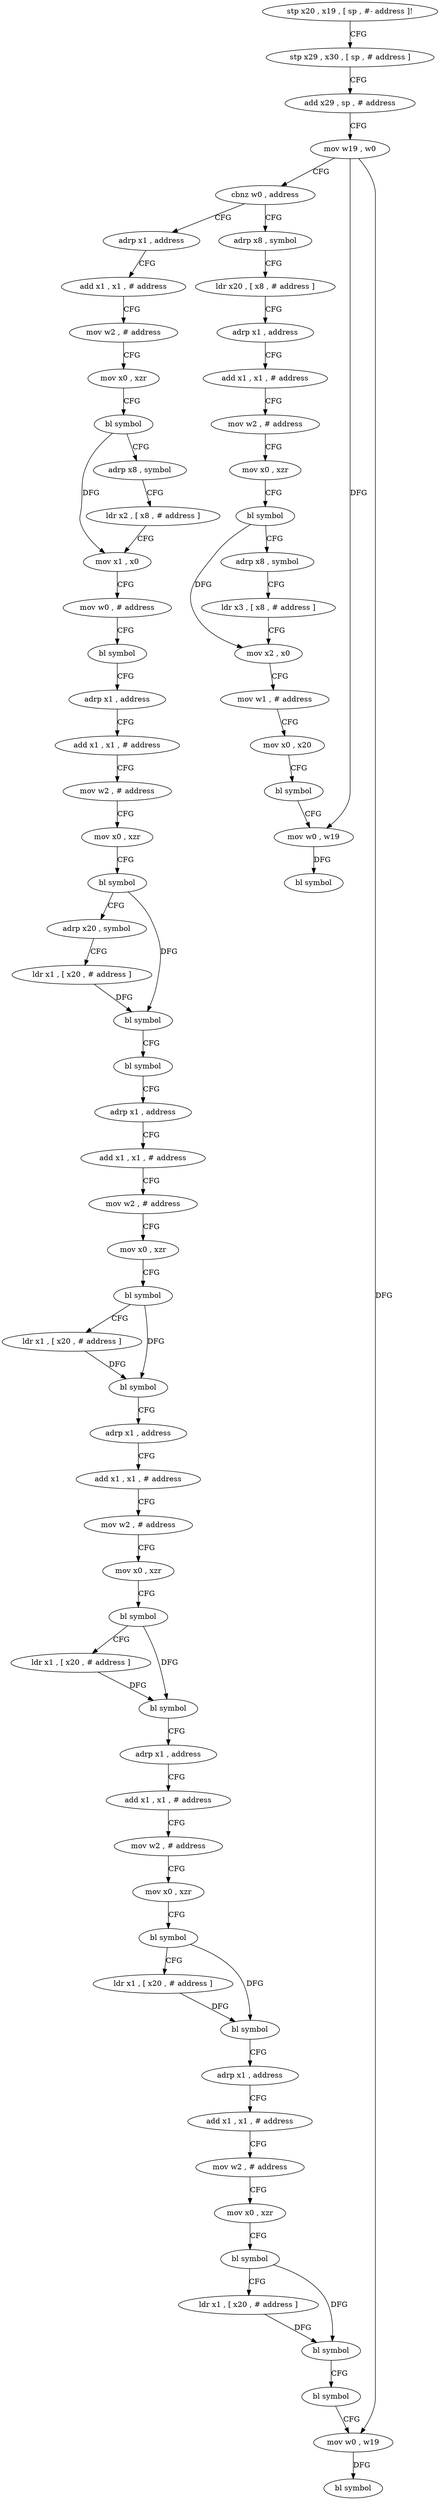 digraph "func" {
"4200940" [label = "stp x20 , x19 , [ sp , #- address ]!" ]
"4200944" [label = "stp x29 , x30 , [ sp , # address ]" ]
"4200948" [label = "add x29 , sp , # address" ]
"4200952" [label = "mov w19 , w0" ]
"4200956" [label = "cbnz w0 , address" ]
"4201160" [label = "adrp x8 , symbol" ]
"4200960" [label = "adrp x1 , address" ]
"4201164" [label = "ldr x20 , [ x8 , # address ]" ]
"4201168" [label = "adrp x1 , address" ]
"4201172" [label = "add x1 , x1 , # address" ]
"4201176" [label = "mov w2 , # address" ]
"4201180" [label = "mov x0 , xzr" ]
"4201184" [label = "bl symbol" ]
"4201188" [label = "adrp x8 , symbol" ]
"4201192" [label = "ldr x3 , [ x8 , # address ]" ]
"4201196" [label = "mov x2 , x0" ]
"4201200" [label = "mov w1 , # address" ]
"4201204" [label = "mov x0 , x20" ]
"4201208" [label = "bl symbol" ]
"4201212" [label = "mov w0 , w19" ]
"4201216" [label = "bl symbol" ]
"4200964" [label = "add x1 , x1 , # address" ]
"4200968" [label = "mov w2 , # address" ]
"4200972" [label = "mov x0 , xzr" ]
"4200976" [label = "bl symbol" ]
"4200980" [label = "adrp x8 , symbol" ]
"4200984" [label = "ldr x2 , [ x8 , # address ]" ]
"4200988" [label = "mov x1 , x0" ]
"4200992" [label = "mov w0 , # address" ]
"4200996" [label = "bl symbol" ]
"4201000" [label = "adrp x1 , address" ]
"4201004" [label = "add x1 , x1 , # address" ]
"4201008" [label = "mov w2 , # address" ]
"4201012" [label = "mov x0 , xzr" ]
"4201016" [label = "bl symbol" ]
"4201020" [label = "adrp x20 , symbol" ]
"4201024" [label = "ldr x1 , [ x20 , # address ]" ]
"4201028" [label = "bl symbol" ]
"4201032" [label = "bl symbol" ]
"4201036" [label = "adrp x1 , address" ]
"4201040" [label = "add x1 , x1 , # address" ]
"4201044" [label = "mov w2 , # address" ]
"4201048" [label = "mov x0 , xzr" ]
"4201052" [label = "bl symbol" ]
"4201056" [label = "ldr x1 , [ x20 , # address ]" ]
"4201060" [label = "bl symbol" ]
"4201064" [label = "adrp x1 , address" ]
"4201068" [label = "add x1 , x1 , # address" ]
"4201072" [label = "mov w2 , # address" ]
"4201076" [label = "mov x0 , xzr" ]
"4201080" [label = "bl symbol" ]
"4201084" [label = "ldr x1 , [ x20 , # address ]" ]
"4201088" [label = "bl symbol" ]
"4201092" [label = "adrp x1 , address" ]
"4201096" [label = "add x1 , x1 , # address" ]
"4201100" [label = "mov w2 , # address" ]
"4201104" [label = "mov x0 , xzr" ]
"4201108" [label = "bl symbol" ]
"4201112" [label = "ldr x1 , [ x20 , # address ]" ]
"4201116" [label = "bl symbol" ]
"4201120" [label = "adrp x1 , address" ]
"4201124" [label = "add x1 , x1 , # address" ]
"4201128" [label = "mov w2 , # address" ]
"4201132" [label = "mov x0 , xzr" ]
"4201136" [label = "bl symbol" ]
"4201140" [label = "ldr x1 , [ x20 , # address ]" ]
"4201144" [label = "bl symbol" ]
"4201148" [label = "bl symbol" ]
"4201152" [label = "mov w0 , w19" ]
"4201156" [label = "bl symbol" ]
"4200940" -> "4200944" [ label = "CFG" ]
"4200944" -> "4200948" [ label = "CFG" ]
"4200948" -> "4200952" [ label = "CFG" ]
"4200952" -> "4200956" [ label = "CFG" ]
"4200952" -> "4201212" [ label = "DFG" ]
"4200952" -> "4201152" [ label = "DFG" ]
"4200956" -> "4201160" [ label = "CFG" ]
"4200956" -> "4200960" [ label = "CFG" ]
"4201160" -> "4201164" [ label = "CFG" ]
"4200960" -> "4200964" [ label = "CFG" ]
"4201164" -> "4201168" [ label = "CFG" ]
"4201168" -> "4201172" [ label = "CFG" ]
"4201172" -> "4201176" [ label = "CFG" ]
"4201176" -> "4201180" [ label = "CFG" ]
"4201180" -> "4201184" [ label = "CFG" ]
"4201184" -> "4201188" [ label = "CFG" ]
"4201184" -> "4201196" [ label = "DFG" ]
"4201188" -> "4201192" [ label = "CFG" ]
"4201192" -> "4201196" [ label = "CFG" ]
"4201196" -> "4201200" [ label = "CFG" ]
"4201200" -> "4201204" [ label = "CFG" ]
"4201204" -> "4201208" [ label = "CFG" ]
"4201208" -> "4201212" [ label = "CFG" ]
"4201212" -> "4201216" [ label = "DFG" ]
"4200964" -> "4200968" [ label = "CFG" ]
"4200968" -> "4200972" [ label = "CFG" ]
"4200972" -> "4200976" [ label = "CFG" ]
"4200976" -> "4200980" [ label = "CFG" ]
"4200976" -> "4200988" [ label = "DFG" ]
"4200980" -> "4200984" [ label = "CFG" ]
"4200984" -> "4200988" [ label = "CFG" ]
"4200988" -> "4200992" [ label = "CFG" ]
"4200992" -> "4200996" [ label = "CFG" ]
"4200996" -> "4201000" [ label = "CFG" ]
"4201000" -> "4201004" [ label = "CFG" ]
"4201004" -> "4201008" [ label = "CFG" ]
"4201008" -> "4201012" [ label = "CFG" ]
"4201012" -> "4201016" [ label = "CFG" ]
"4201016" -> "4201020" [ label = "CFG" ]
"4201016" -> "4201028" [ label = "DFG" ]
"4201020" -> "4201024" [ label = "CFG" ]
"4201024" -> "4201028" [ label = "DFG" ]
"4201028" -> "4201032" [ label = "CFG" ]
"4201032" -> "4201036" [ label = "CFG" ]
"4201036" -> "4201040" [ label = "CFG" ]
"4201040" -> "4201044" [ label = "CFG" ]
"4201044" -> "4201048" [ label = "CFG" ]
"4201048" -> "4201052" [ label = "CFG" ]
"4201052" -> "4201056" [ label = "CFG" ]
"4201052" -> "4201060" [ label = "DFG" ]
"4201056" -> "4201060" [ label = "DFG" ]
"4201060" -> "4201064" [ label = "CFG" ]
"4201064" -> "4201068" [ label = "CFG" ]
"4201068" -> "4201072" [ label = "CFG" ]
"4201072" -> "4201076" [ label = "CFG" ]
"4201076" -> "4201080" [ label = "CFG" ]
"4201080" -> "4201084" [ label = "CFG" ]
"4201080" -> "4201088" [ label = "DFG" ]
"4201084" -> "4201088" [ label = "DFG" ]
"4201088" -> "4201092" [ label = "CFG" ]
"4201092" -> "4201096" [ label = "CFG" ]
"4201096" -> "4201100" [ label = "CFG" ]
"4201100" -> "4201104" [ label = "CFG" ]
"4201104" -> "4201108" [ label = "CFG" ]
"4201108" -> "4201112" [ label = "CFG" ]
"4201108" -> "4201116" [ label = "DFG" ]
"4201112" -> "4201116" [ label = "DFG" ]
"4201116" -> "4201120" [ label = "CFG" ]
"4201120" -> "4201124" [ label = "CFG" ]
"4201124" -> "4201128" [ label = "CFG" ]
"4201128" -> "4201132" [ label = "CFG" ]
"4201132" -> "4201136" [ label = "CFG" ]
"4201136" -> "4201140" [ label = "CFG" ]
"4201136" -> "4201144" [ label = "DFG" ]
"4201140" -> "4201144" [ label = "DFG" ]
"4201144" -> "4201148" [ label = "CFG" ]
"4201148" -> "4201152" [ label = "CFG" ]
"4201152" -> "4201156" [ label = "DFG" ]
}
